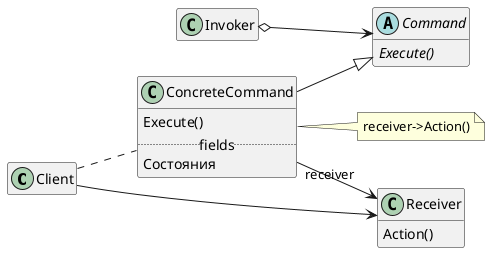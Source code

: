@startuml
left to right direction
hide empty members
class Client {
}
class Invoker {
}
abstract class Command {
  {abstract} Execute()
}
class ConcreteCommand {
  Execute()
  ..fields..
  Состояния
}
note as ConcreteNote
  receiver->Action()
end note
ConcreteCommand .. ConcreteNote
class Receiver {
  Action()
}
ConcreteCommand --|> Command
Invoker o--> Command
Client --> Receiver
Client .. ConcreteCommand
ConcreteCommand "receiver" --> Receiver
@enduml
